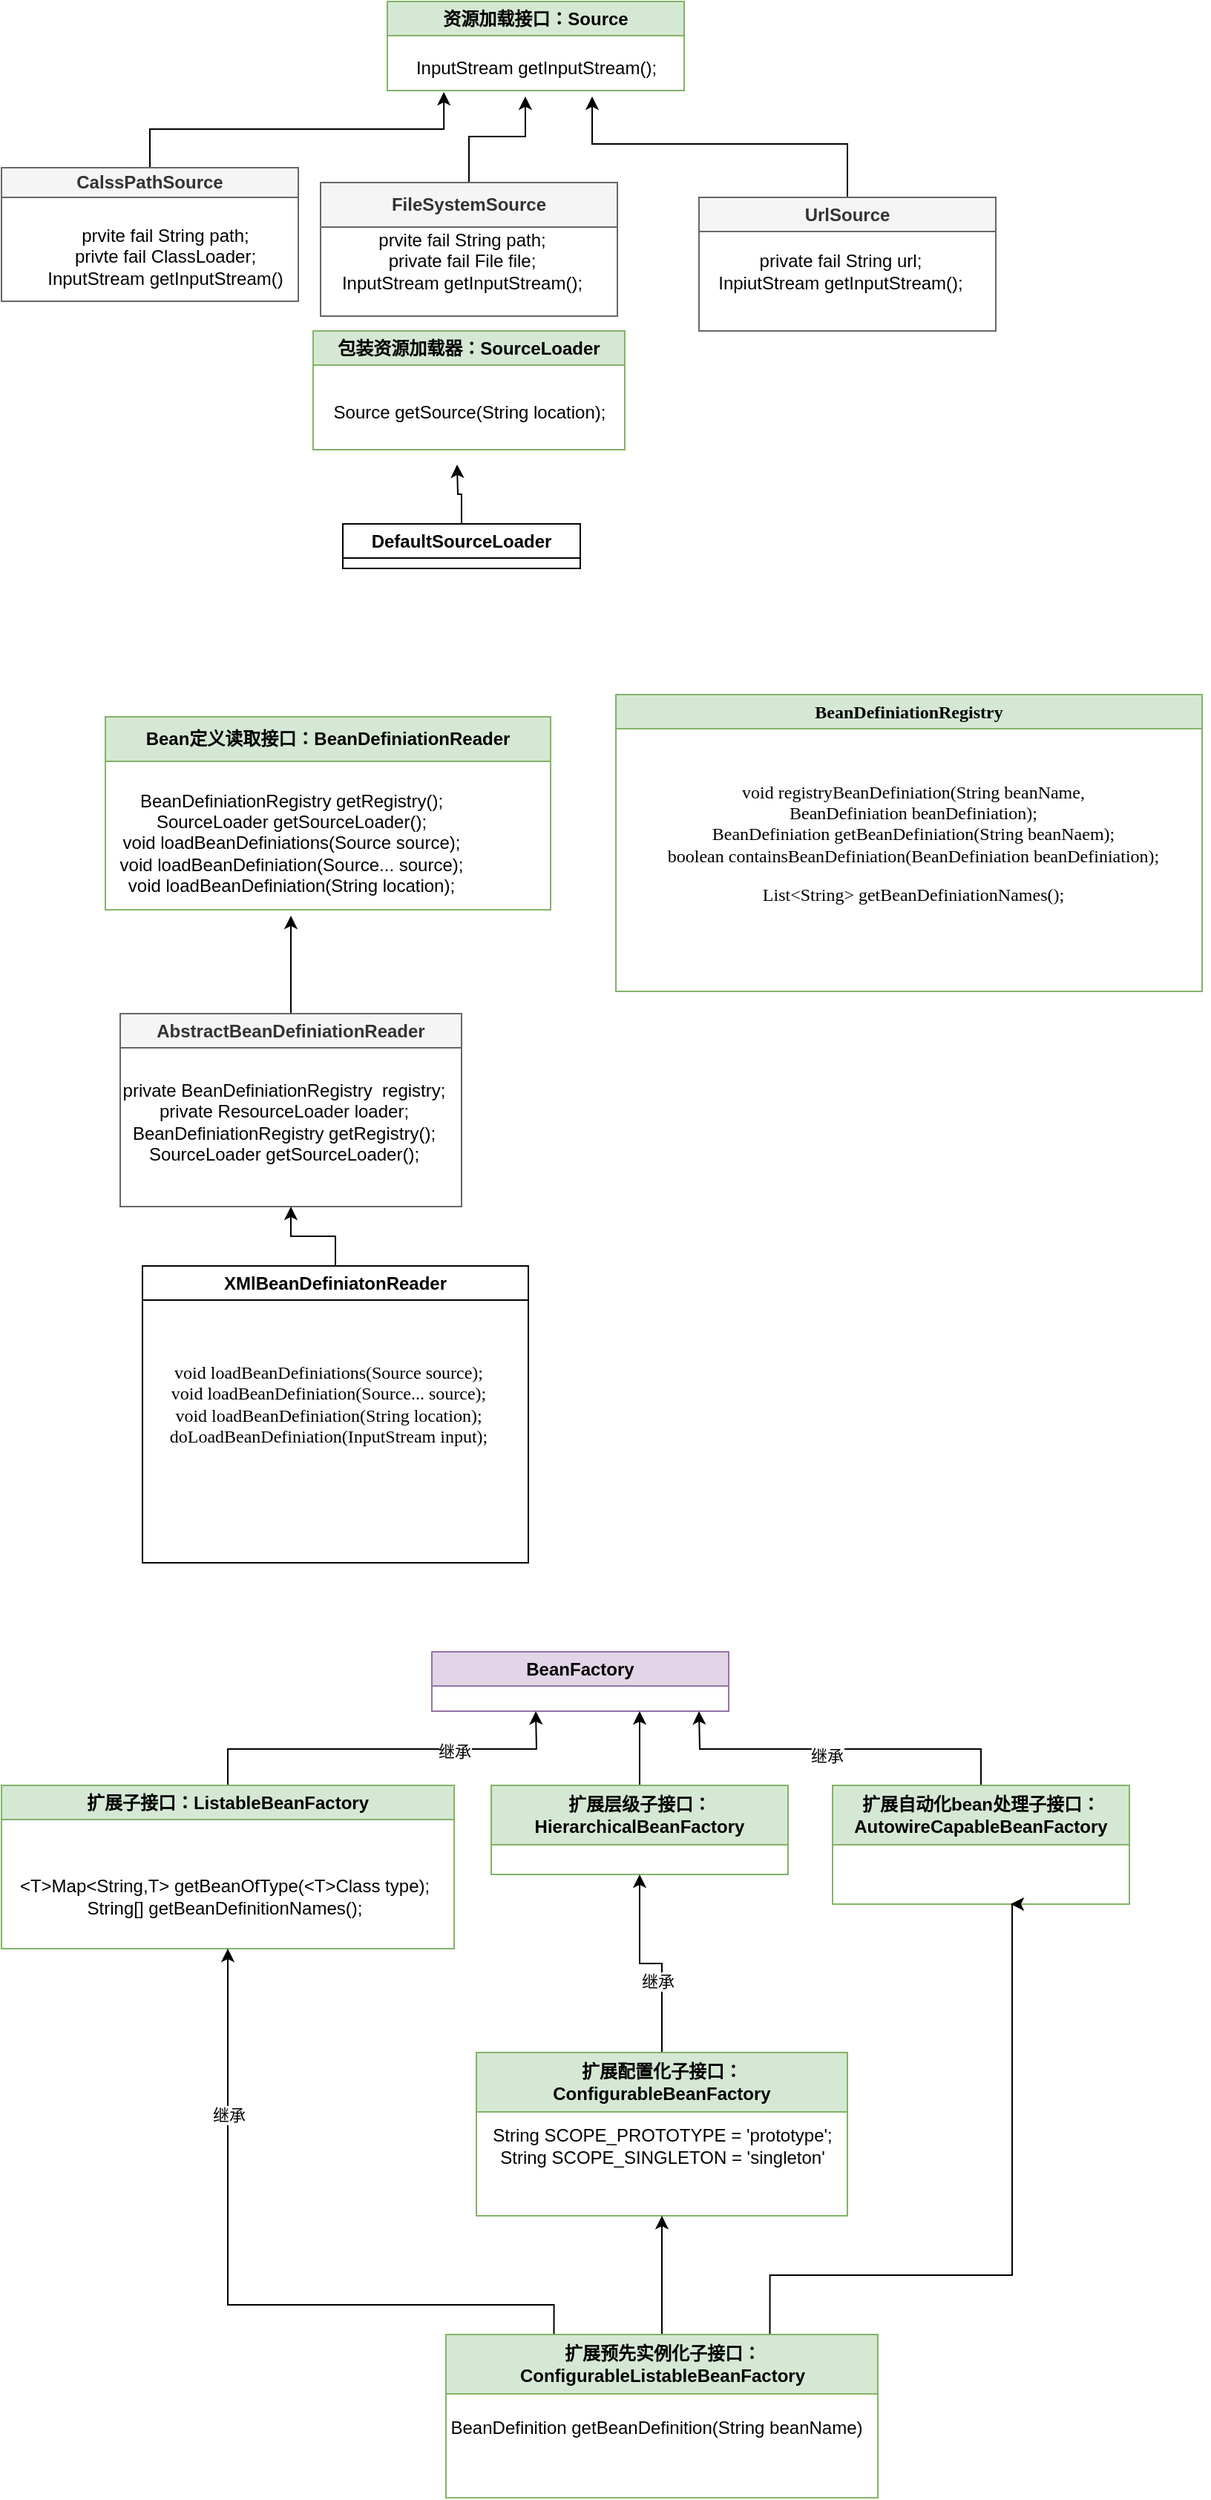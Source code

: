 <mxfile version="21.7.4" type="github">
  <diagram name="第 1 页" id="g-J7haauCMhBv2Hcuovk">
    <mxGraphModel dx="1434" dy="758" grid="1" gridSize="10" guides="1" tooltips="1" connect="1" arrows="1" fold="1" page="1" pageScale="1" pageWidth="827" pageHeight="1169" math="0" shadow="0">
      <root>
        <mxCell id="0" />
        <mxCell id="1" parent="0" />
        <mxCell id="VR_gZrT574FHimNZZ2ZZ-10" value="资源加载接口：Source" style="swimlane;whiteSpace=wrap;html=1;fillColor=#d5e8d4;strokeColor=#82b366;" parent="1" vertex="1">
          <mxGeometry x="270" y="48" width="200" height="60" as="geometry">
            <mxRectangle x="270" y="48" width="170" height="30" as="alternateBounds" />
          </mxGeometry>
        </mxCell>
        <mxCell id="VR_gZrT574FHimNZZ2ZZ-13" value="InputStream getInputStream();" style="text;html=1;align=center;verticalAlign=middle;resizable=0;points=[];autosize=1;strokeColor=none;fillColor=none;" parent="VR_gZrT574FHimNZZ2ZZ-10" vertex="1">
          <mxGeometry x="5" y="30" width="190" height="30" as="geometry" />
        </mxCell>
        <mxCell id="VR_gZrT574FHimNZZ2ZZ-25" style="edgeStyle=orthogonalEdgeStyle;rounded=0;orthogonalLoop=1;jettySize=auto;html=1;exitX=0.5;exitY=0;exitDx=0;exitDy=0;entryX=0.174;entryY=1.033;entryDx=0;entryDy=0;entryPerimeter=0;" parent="1" source="VR_gZrT574FHimNZZ2ZZ-17" target="VR_gZrT574FHimNZZ2ZZ-13" edge="1">
          <mxGeometry relative="1" as="geometry" />
        </mxCell>
        <mxCell id="VR_gZrT574FHimNZZ2ZZ-17" value="CalssPathSource" style="swimlane;whiteSpace=wrap;html=1;startSize=20;fillColor=#f5f5f5;fontColor=#333333;strokeColor=#666666;" parent="1" vertex="1">
          <mxGeometry x="10" y="160" width="200" height="90" as="geometry">
            <mxRectangle x="70" y="160" width="140" height="30" as="alternateBounds" />
          </mxGeometry>
        </mxCell>
        <mxCell id="VR_gZrT574FHimNZZ2ZZ-18" value="prvite fail String path;&lt;br&gt;privte fail ClassLoader;&lt;br&gt;InputStream getInputStream()" style="text;html=1;align=center;verticalAlign=middle;resizable=0;points=[];autosize=1;strokeColor=none;fillColor=none;" parent="VR_gZrT574FHimNZZ2ZZ-17" vertex="1">
          <mxGeometry x="20" y="30" width="180" height="60" as="geometry" />
        </mxCell>
        <mxCell id="VR_gZrT574FHimNZZ2ZZ-26" style="edgeStyle=orthogonalEdgeStyle;rounded=0;orthogonalLoop=1;jettySize=auto;html=1;exitX=0.5;exitY=0;exitDx=0;exitDy=0;entryX=0.463;entryY=1.133;entryDx=0;entryDy=0;entryPerimeter=0;" parent="1" source="VR_gZrT574FHimNZZ2ZZ-19" target="VR_gZrT574FHimNZZ2ZZ-13" edge="1">
          <mxGeometry relative="1" as="geometry" />
        </mxCell>
        <mxCell id="VR_gZrT574FHimNZZ2ZZ-19" value="FileSystemSource" style="swimlane;whiteSpace=wrap;html=1;startSize=30;fillColor=#f5f5f5;fontColor=#333333;strokeColor=#666666;" parent="1" vertex="1">
          <mxGeometry x="225" y="170" width="200" height="90" as="geometry">
            <mxRectangle x="250" y="160" width="140" height="30" as="alternateBounds" />
          </mxGeometry>
        </mxCell>
        <mxCell id="VR_gZrT574FHimNZZ2ZZ-21" value="prvite fail String path;&lt;br&gt;private fail File file;&lt;br&gt;InputStream getInputStream();" style="text;html=1;align=center;verticalAlign=middle;resizable=0;points=[];autosize=1;strokeColor=none;fillColor=none;" parent="VR_gZrT574FHimNZZ2ZZ-19" vertex="1">
          <mxGeometry y="23" width="190" height="60" as="geometry" />
        </mxCell>
        <mxCell id="VR_gZrT574FHimNZZ2ZZ-27" style="edgeStyle=orthogonalEdgeStyle;rounded=0;orthogonalLoop=1;jettySize=auto;html=1;exitX=0.5;exitY=0;exitDx=0;exitDy=0;entryX=0.7;entryY=1.133;entryDx=0;entryDy=0;entryPerimeter=0;" parent="1" source="VR_gZrT574FHimNZZ2ZZ-22" target="VR_gZrT574FHimNZZ2ZZ-13" edge="1">
          <mxGeometry relative="1" as="geometry" />
        </mxCell>
        <mxCell id="VR_gZrT574FHimNZZ2ZZ-22" value="UrlSource" style="swimlane;whiteSpace=wrap;html=1;startSize=23;fillColor=#f5f5f5;fontColor=#333333;strokeColor=#666666;" parent="1" vertex="1">
          <mxGeometry x="480" y="180" width="200" height="90" as="geometry">
            <mxRectangle x="480" y="180" width="100" height="30" as="alternateBounds" />
          </mxGeometry>
        </mxCell>
        <mxCell id="VR_gZrT574FHimNZZ2ZZ-24" value="private fail String url;&lt;br&gt;InpiutStream getInputStream();" style="text;html=1;align=center;verticalAlign=middle;resizable=0;points=[];autosize=1;strokeColor=none;fillColor=none;" parent="VR_gZrT574FHimNZZ2ZZ-22" vertex="1">
          <mxGeometry y="30" width="190" height="40" as="geometry" />
        </mxCell>
        <mxCell id="VR_gZrT574FHimNZZ2ZZ-28" value="包装资源加载器：SourceLoader" style="swimlane;whiteSpace=wrap;html=1;fillColor=#d5e8d4;strokeColor=#82b366;" parent="1" vertex="1">
          <mxGeometry x="220" y="270" width="210" height="80" as="geometry">
            <mxRectangle x="220" y="270" width="220" height="30" as="alternateBounds" />
          </mxGeometry>
        </mxCell>
        <mxCell id="VR_gZrT574FHimNZZ2ZZ-29" value="Source getSource(String location);" style="text;html=1;align=center;verticalAlign=middle;resizable=0;points=[];autosize=1;strokeColor=none;fillColor=none;" parent="VR_gZrT574FHimNZZ2ZZ-28" vertex="1">
          <mxGeometry y="40" width="210" height="30" as="geometry" />
        </mxCell>
        <mxCell id="VR_gZrT574FHimNZZ2ZZ-33" style="edgeStyle=orthogonalEdgeStyle;rounded=0;orthogonalLoop=1;jettySize=auto;html=1;exitX=0.5;exitY=0;exitDx=0;exitDy=0;" parent="1" source="VR_gZrT574FHimNZZ2ZZ-30" edge="1">
          <mxGeometry relative="1" as="geometry">
            <mxPoint x="317" y="360" as="targetPoint" />
          </mxGeometry>
        </mxCell>
        <mxCell id="VR_gZrT574FHimNZZ2ZZ-30" value="DefaultSourceLoader" style="swimlane;whiteSpace=wrap;html=1;" parent="1" vertex="1" collapsed="1">
          <mxGeometry x="240" y="400" width="160" height="30" as="geometry">
            <mxRectangle x="240" y="400" width="206" height="110" as="alternateBounds" />
          </mxGeometry>
        </mxCell>
        <mxCell id="VR_gZrT574FHimNZZ2ZZ-31" value="Source getSource(String location);" style="text;html=1;align=center;verticalAlign=middle;resizable=0;points=[];autosize=1;strokeColor=none;fillColor=none;" parent="VR_gZrT574FHimNZZ2ZZ-30" vertex="1">
          <mxGeometry x="-4" y="40" width="210" height="30" as="geometry" />
        </mxCell>
        <mxCell id="VR_gZrT574FHimNZZ2ZZ-34" value="Bean定义读取接口：BeanDefiniationReader" style="swimlane;whiteSpace=wrap;html=1;startSize=30;fillColor=#d5e8d4;strokeColor=#82b366;" parent="1" vertex="1">
          <mxGeometry x="80" y="530" width="300" height="130" as="geometry" />
        </mxCell>
        <mxCell id="VR_gZrT574FHimNZZ2ZZ-35" value="BeanDefiniationRegistry getRegistry();&lt;br&gt;SourceLoader getSourceLoader();&lt;br&gt;void loadBeanDefiniations(Source source);&lt;br&gt;void loadBeanDefiniation(Source... source);&lt;br&gt;void loadBeanDefiniation(String location);" style="text;html=1;align=center;verticalAlign=middle;resizable=0;points=[];autosize=1;strokeColor=none;fillColor=none;rounded=0;" parent="VR_gZrT574FHimNZZ2ZZ-34" vertex="1">
          <mxGeometry y="40" width="250" height="90" as="geometry" />
        </mxCell>
        <mxCell id="VR_gZrT574FHimNZZ2ZZ-38" style="edgeStyle=orthogonalEdgeStyle;rounded=0;orthogonalLoop=1;jettySize=auto;html=1;exitX=0.5;exitY=0;exitDx=0;exitDy=0;entryX=0.5;entryY=1.044;entryDx=0;entryDy=0;entryPerimeter=0;fontFamily=Helvetica;fontSize=12;fontColor=default;" parent="1" source="VR_gZrT574FHimNZZ2ZZ-36" target="VR_gZrT574FHimNZZ2ZZ-35" edge="1">
          <mxGeometry relative="1" as="geometry" />
        </mxCell>
        <mxCell id="VR_gZrT574FHimNZZ2ZZ-36" value="AbstractBeanDefiniationReader" style="swimlane;whiteSpace=wrap;html=1;fontFamily=Helvetica;fontSize=12;fontColor=#333333;fillColor=#f5f5f5;startSize=23;strokeColor=#666666;" parent="1" vertex="1">
          <mxGeometry x="90" y="730" width="230" height="130" as="geometry" />
        </mxCell>
        <mxCell id="VR_gZrT574FHimNZZ2ZZ-37" value="private BeanDefiniationRegistry&amp;nbsp; registry;&lt;br&gt;private ResourceLoader loader;&lt;br&gt;BeanDefiniationRegistry getRegistry();&lt;br style=&quot;border-color: var(--border-color);&quot;&gt;SourceLoader getSourceLoader();" style="text;html=1;align=center;verticalAlign=middle;resizable=0;points=[];autosize=1;strokeColor=none;fillColor=none;fontSize=12;fontFamily=Helvetica;fontColor=default;" parent="1" vertex="1">
          <mxGeometry x="80" y="768" width="240" height="70" as="geometry" />
        </mxCell>
        <mxCell id="VR_gZrT574FHimNZZ2ZZ-39" value="BeanDefiniationRegistry" style="swimlane;whiteSpace=wrap;html=1;fontFamily=Comic Sans MS;fontSize=12;fillColor=#d5e8d4;strokeColor=#82b366;" parent="1" vertex="1">
          <mxGeometry x="424" y="515" width="395" height="200" as="geometry" />
        </mxCell>
        <mxCell id="VR_gZrT574FHimNZZ2ZZ-40" value="&lt;pre&gt;&lt;font face=&quot;Comic Sans MS&quot;&gt;void registryBeanDefiniation(String beanName,&lt;br&gt;BeanDefiniation beanDefiniation);&lt;br&gt;BeanDefiniation getBeanDefiniation(String beanNaem);&lt;br&gt;boolean containsBeanDefiniation(BeanDefiniation beanDefiniation);&lt;/font&gt;&lt;/pre&gt;&lt;pre&gt;&lt;font face=&quot;Comic Sans MS&quot;&gt;List&amp;lt;String&amp;gt; getBeanDefiniationNames();&lt;/font&gt;&lt;/pre&gt;" style="text;html=1;align=center;verticalAlign=middle;resizable=0;points=[];autosize=1;strokeColor=none;fillColor=none;fontSize=12;fontFamily=Helvetica;fontColor=default;" parent="VR_gZrT574FHimNZZ2ZZ-39" vertex="1">
          <mxGeometry y="35" width="400" height="130" as="geometry" />
        </mxCell>
        <mxCell id="VR_gZrT574FHimNZZ2ZZ-43" style="edgeStyle=orthogonalEdgeStyle;rounded=0;orthogonalLoop=1;jettySize=auto;html=1;exitX=0.5;exitY=0;exitDx=0;exitDy=0;entryX=0.5;entryY=1;entryDx=0;entryDy=0;fontFamily=Helvetica;fontSize=12;fontColor=default;" parent="1" source="VR_gZrT574FHimNZZ2ZZ-41" target="VR_gZrT574FHimNZZ2ZZ-36" edge="1">
          <mxGeometry relative="1" as="geometry" />
        </mxCell>
        <mxCell id="VR_gZrT574FHimNZZ2ZZ-41" value="XMlBeanDefiniatonReader" style="swimlane;whiteSpace=wrap;html=1;fontFamily=Helvetica;fontSize=12;fontColor=default;fillColor=none;gradientColor=none;" parent="1" vertex="1">
          <mxGeometry x="105" y="900" width="260" height="200" as="geometry" />
        </mxCell>
        <mxCell id="VR_gZrT574FHimNZZ2ZZ-42" value="&lt;font face=&quot;Comic Sans MS&quot;&gt;void loadBeanDefiniations(Source source);&lt;br style=&quot;border-color: var(--border-color);&quot;&gt;void loadBeanDefiniation(Source... source);&lt;br style=&quot;border-color: var(--border-color);&quot;&gt;void loadBeanDefiniation(String location);&lt;br&gt;doLoadBeanDefiniation(InputStream input);&lt;br&gt;&lt;/font&gt;" style="text;html=1;align=center;verticalAlign=middle;resizable=0;points=[];autosize=1;strokeColor=none;fillColor=none;fontSize=12;fontFamily=Helvetica;fontColor=default;" parent="VR_gZrT574FHimNZZ2ZZ-41" vertex="1">
          <mxGeometry x="-10" y="53" width="270" height="80" as="geometry" />
        </mxCell>
        <mxCell id="b1BGuszxXx0j2l9fACfJ-1" value="BeanFactory" style="swimlane;whiteSpace=wrap;html=1;fillColor=#e1d5e7;strokeColor=#9673a6;" vertex="1" parent="1">
          <mxGeometry x="300" y="1160" width="200" height="40" as="geometry" />
        </mxCell>
        <mxCell id="b1BGuszxXx0j2l9fACfJ-10" style="edgeStyle=orthogonalEdgeStyle;rounded=0;orthogonalLoop=1;jettySize=auto;html=1;exitX=0.5;exitY=0;exitDx=0;exitDy=0;" edge="1" parent="1" source="b1BGuszxXx0j2l9fACfJ-2">
          <mxGeometry relative="1" as="geometry">
            <mxPoint x="370" y="1200" as="targetPoint" />
          </mxGeometry>
        </mxCell>
        <mxCell id="b1BGuszxXx0j2l9fACfJ-18" value="继承" style="edgeLabel;html=1;align=center;verticalAlign=middle;resizable=0;points=[];" vertex="1" connectable="0" parent="b1BGuszxXx0j2l9fACfJ-10">
          <mxGeometry x="0.372" relative="1" as="geometry">
            <mxPoint y="1" as="offset" />
          </mxGeometry>
        </mxCell>
        <mxCell id="b1BGuszxXx0j2l9fACfJ-2" value="扩展子接口：ListableBeanFactory" style="swimlane;whiteSpace=wrap;html=1;fillColor=#d5e8d4;strokeColor=#82b366;" vertex="1" parent="1">
          <mxGeometry x="10" y="1250" width="305" height="110" as="geometry" />
        </mxCell>
        <mxCell id="b1BGuszxXx0j2l9fACfJ-3" value="&amp;lt;T&amp;gt;Map&amp;lt;String,T&amp;gt; getBeanOfType(&amp;lt;T&amp;gt;Class type);&lt;br&gt;String[] getBeanDefinitionNames();" style="text;html=1;align=center;verticalAlign=middle;resizable=0;points=[];autosize=1;strokeColor=none;fillColor=none;" vertex="1" parent="b1BGuszxXx0j2l9fACfJ-2">
          <mxGeometry y="55" width="300" height="40" as="geometry" />
        </mxCell>
        <mxCell id="b1BGuszxXx0j2l9fACfJ-11" style="edgeStyle=orthogonalEdgeStyle;rounded=0;orthogonalLoop=1;jettySize=auto;html=1;exitX=0.5;exitY=0;exitDx=0;exitDy=0;" edge="1" parent="1" source="b1BGuszxXx0j2l9fACfJ-4">
          <mxGeometry relative="1" as="geometry">
            <mxPoint x="440" y="1200" as="targetPoint" />
          </mxGeometry>
        </mxCell>
        <mxCell id="b1BGuszxXx0j2l9fACfJ-4" value="扩展层级子接口：HierarchicalBeanFactory" style="swimlane;whiteSpace=wrap;html=1;startSize=40;fillColor=#d5e8d4;strokeColor=#82b366;" vertex="1" parent="1">
          <mxGeometry x="340" y="1250" width="200" height="60" as="geometry" />
        </mxCell>
        <mxCell id="b1BGuszxXx0j2l9fACfJ-12" style="edgeStyle=orthogonalEdgeStyle;rounded=0;orthogonalLoop=1;jettySize=auto;html=1;exitX=0.5;exitY=0;exitDx=0;exitDy=0;" edge="1" parent="1" source="b1BGuszxXx0j2l9fACfJ-5">
          <mxGeometry relative="1" as="geometry">
            <mxPoint x="480" y="1200" as="targetPoint" />
          </mxGeometry>
        </mxCell>
        <mxCell id="b1BGuszxXx0j2l9fACfJ-19" value="继承" style="edgeLabel;html=1;align=center;verticalAlign=middle;resizable=0;points=[];" vertex="1" connectable="0" parent="b1BGuszxXx0j2l9fACfJ-12">
          <mxGeometry x="0.073" y="4" relative="1" as="geometry">
            <mxPoint as="offset" />
          </mxGeometry>
        </mxCell>
        <mxCell id="b1BGuszxXx0j2l9fACfJ-5" value="扩展自动化bean处理子接口：&lt;br&gt;AutowireCapableBeanFactory" style="swimlane;whiteSpace=wrap;html=1;startSize=40;fillColor=#d5e8d4;strokeColor=#82b366;" vertex="1" parent="1">
          <mxGeometry x="570" y="1250" width="200" height="80" as="geometry" />
        </mxCell>
        <mxCell id="b1BGuszxXx0j2l9fACfJ-13" style="edgeStyle=orthogonalEdgeStyle;rounded=0;orthogonalLoop=1;jettySize=auto;html=1;exitX=0.5;exitY=0;exitDx=0;exitDy=0;entryX=0.5;entryY=1;entryDx=0;entryDy=0;" edge="1" parent="1" source="b1BGuszxXx0j2l9fACfJ-6" target="b1BGuszxXx0j2l9fACfJ-4">
          <mxGeometry relative="1" as="geometry" />
        </mxCell>
        <mxCell id="b1BGuszxXx0j2l9fACfJ-21" value="继承" style="edgeLabel;html=1;align=center;verticalAlign=middle;resizable=0;points=[];" vertex="1" connectable="0" parent="b1BGuszxXx0j2l9fACfJ-13">
          <mxGeometry x="-0.289" y="3" relative="1" as="geometry">
            <mxPoint as="offset" />
          </mxGeometry>
        </mxCell>
        <mxCell id="b1BGuszxXx0j2l9fACfJ-6" value="扩展配置化子接口：&lt;br&gt;ConfigurableBeanFactory" style="swimlane;whiteSpace=wrap;html=1;fillColor=#d5e8d4;strokeColor=#82b366;startSize=40;" vertex="1" parent="1">
          <mxGeometry x="330" y="1430" width="250" height="110" as="geometry" />
        </mxCell>
        <mxCell id="b1BGuszxXx0j2l9fACfJ-7" value="String SCOPE_PROTOTYPE = &#39;prototype&#39;;&lt;br&gt;String SCOPE_SINGLETON = &#39;singleton&#39;" style="text;html=1;align=center;verticalAlign=middle;resizable=0;points=[];autosize=1;strokeColor=none;fillColor=none;" vertex="1" parent="b1BGuszxXx0j2l9fACfJ-6">
          <mxGeometry y="43" width="250" height="40" as="geometry" />
        </mxCell>
        <mxCell id="b1BGuszxXx0j2l9fACfJ-14" style="edgeStyle=orthogonalEdgeStyle;rounded=0;orthogonalLoop=1;jettySize=auto;html=1;exitX=0.25;exitY=0;exitDx=0;exitDy=0;entryX=0.5;entryY=1;entryDx=0;entryDy=0;" edge="1" parent="1" source="b1BGuszxXx0j2l9fACfJ-8" target="b1BGuszxXx0j2l9fACfJ-2">
          <mxGeometry relative="1" as="geometry">
            <Array as="points">
              <mxPoint x="163" y="1600" />
            </Array>
          </mxGeometry>
        </mxCell>
        <mxCell id="b1BGuszxXx0j2l9fACfJ-20" value="继承" style="edgeLabel;html=1;align=center;verticalAlign=middle;resizable=0;points=[];" vertex="1" connectable="0" parent="b1BGuszxXx0j2l9fACfJ-14">
          <mxGeometry x="0.537" y="1" relative="1" as="geometry">
            <mxPoint x="1" as="offset" />
          </mxGeometry>
        </mxCell>
        <mxCell id="b1BGuszxXx0j2l9fACfJ-15" style="edgeStyle=orthogonalEdgeStyle;rounded=0;orthogonalLoop=1;jettySize=auto;html=1;exitX=0.5;exitY=0;exitDx=0;exitDy=0;entryX=0.5;entryY=1;entryDx=0;entryDy=0;" edge="1" parent="1" source="b1BGuszxXx0j2l9fACfJ-8" target="b1BGuszxXx0j2l9fACfJ-6">
          <mxGeometry relative="1" as="geometry" />
        </mxCell>
        <mxCell id="b1BGuszxXx0j2l9fACfJ-16" style="edgeStyle=orthogonalEdgeStyle;rounded=0;orthogonalLoop=1;jettySize=auto;html=1;exitX=0.75;exitY=0;exitDx=0;exitDy=0;" edge="1" parent="1" source="b1BGuszxXx0j2l9fACfJ-8">
          <mxGeometry relative="1" as="geometry">
            <mxPoint x="690" y="1330" as="targetPoint" />
            <Array as="points">
              <mxPoint x="528" y="1580" />
              <mxPoint x="691" y="1580" />
            </Array>
          </mxGeometry>
        </mxCell>
        <mxCell id="b1BGuszxXx0j2l9fACfJ-8" value="扩展预先实例化子接口：&lt;br&gt;ConfigurableListableBeanFactory" style="swimlane;whiteSpace=wrap;html=1;startSize=40;fillColor=#d5e8d4;strokeColor=#82b366;" vertex="1" parent="1">
          <mxGeometry x="309.5" y="1620" width="291" height="110" as="geometry" />
        </mxCell>
        <mxCell id="b1BGuszxXx0j2l9fACfJ-9" value="BeanDefinition getBeanDefinition(String beanName)" style="text;html=1;align=center;verticalAlign=middle;resizable=0;points=[];autosize=1;strokeColor=none;fillColor=none;" vertex="1" parent="b1BGuszxXx0j2l9fACfJ-8">
          <mxGeometry x="-9" y="48" width="300" height="30" as="geometry" />
        </mxCell>
      </root>
    </mxGraphModel>
  </diagram>
</mxfile>
